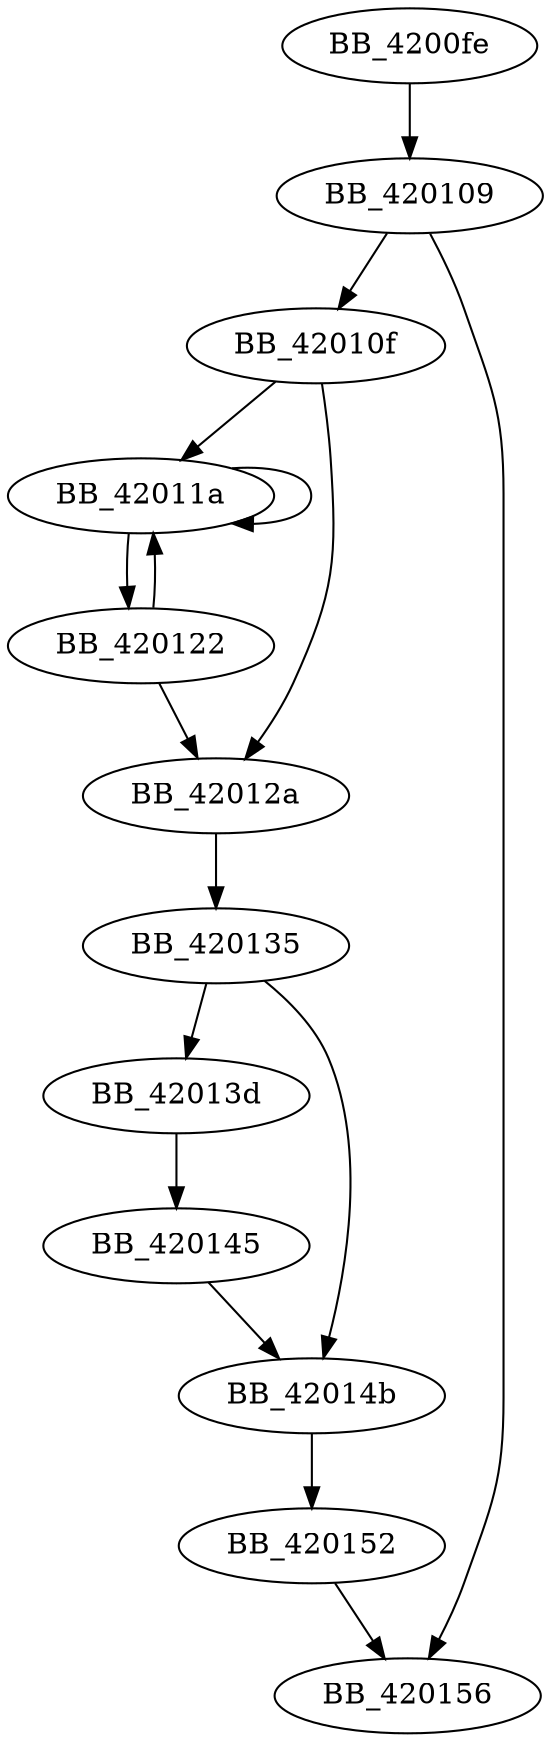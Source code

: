 DiGraph ___crtGetEnvironmentStringsW{
BB_4200fe->BB_420109
BB_420109->BB_42010f
BB_420109->BB_420156
BB_42010f->BB_42011a
BB_42010f->BB_42012a
BB_42011a->BB_42011a
BB_42011a->BB_420122
BB_420122->BB_42011a
BB_420122->BB_42012a
BB_42012a->BB_420135
BB_420135->BB_42013d
BB_420135->BB_42014b
BB_42013d->BB_420145
BB_420145->BB_42014b
BB_42014b->BB_420152
BB_420152->BB_420156
}

